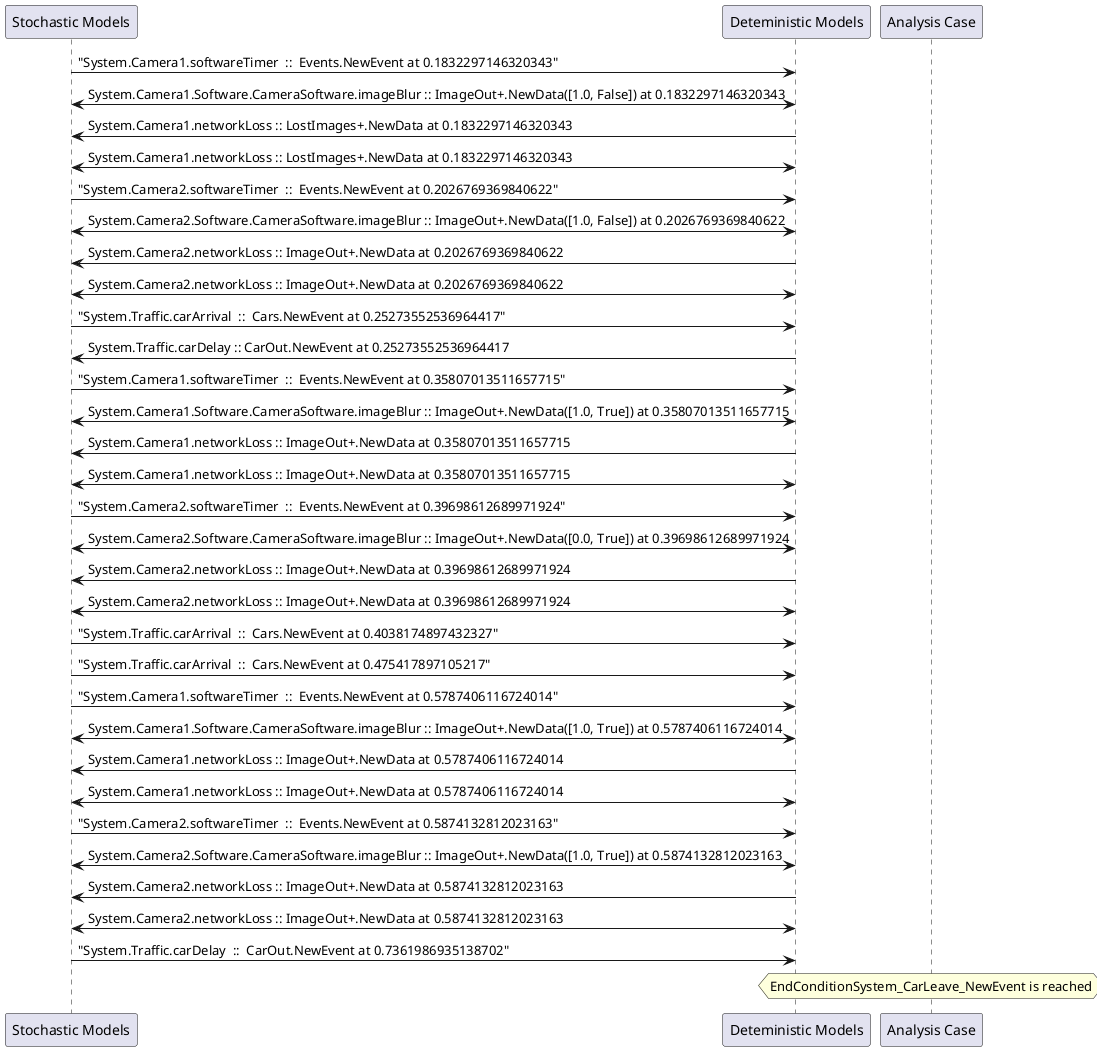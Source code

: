 
	@startuml
	participant "Stochastic Models" as stochmodel
	participant "Deteministic Models" as detmodel
	participant "Analysis Case" as analysis
	{19732_stop} stochmodel -> detmodel : "System.Camera1.softwareTimer  ::  Events.NewEvent at 0.1832297146320343"
detmodel <-> stochmodel : System.Camera1.Software.CameraSoftware.imageBlur :: ImageOut+.NewData([1.0, False]) at 0.1832297146320343
detmodel -> stochmodel : System.Camera1.networkLoss :: LostImages+.NewData at 0.1832297146320343
detmodel <-> stochmodel : System.Camera1.networkLoss :: LostImages+.NewData at 0.1832297146320343
{19747_stop} stochmodel -> detmodel : "System.Camera2.softwareTimer  ::  Events.NewEvent at 0.2026769369840622"
detmodel <-> stochmodel : System.Camera2.Software.CameraSoftware.imageBlur :: ImageOut+.NewData([1.0, False]) at 0.2026769369840622
detmodel -> stochmodel : System.Camera2.networkLoss :: ImageOut+.NewData at 0.2026769369840622
detmodel <-> stochmodel : System.Camera2.networkLoss :: ImageOut+.NewData at 0.2026769369840622
{19763_stop} stochmodel -> detmodel : "System.Traffic.carArrival  ::  Cars.NewEvent at 0.25273552536964417"
{19780_start} detmodel -> stochmodel : System.Traffic.carDelay :: CarOut.NewEvent at 0.25273552536964417
{19733_stop} stochmodel -> detmodel : "System.Camera1.softwareTimer  ::  Events.NewEvent at 0.35807013511657715"
detmodel <-> stochmodel : System.Camera1.Software.CameraSoftware.imageBlur :: ImageOut+.NewData([1.0, True]) at 0.35807013511657715
detmodel -> stochmodel : System.Camera1.networkLoss :: ImageOut+.NewData at 0.35807013511657715
detmodel <-> stochmodel : System.Camera1.networkLoss :: ImageOut+.NewData at 0.35807013511657715
{19748_stop} stochmodel -> detmodel : "System.Camera2.softwareTimer  ::  Events.NewEvent at 0.39698612689971924"
detmodel <-> stochmodel : System.Camera2.Software.CameraSoftware.imageBlur :: ImageOut+.NewData([0.0, True]) at 0.39698612689971924
detmodel -> stochmodel : System.Camera2.networkLoss :: ImageOut+.NewData at 0.39698612689971924
detmodel <-> stochmodel : System.Camera2.networkLoss :: ImageOut+.NewData at 0.39698612689971924
{19764_stop} stochmodel -> detmodel : "System.Traffic.carArrival  ::  Cars.NewEvent at 0.4038174897432327"
{19765_stop} stochmodel -> detmodel : "System.Traffic.carArrival  ::  Cars.NewEvent at 0.475417897105217"
{19734_stop} stochmodel -> detmodel : "System.Camera1.softwareTimer  ::  Events.NewEvent at 0.5787406116724014"
detmodel <-> stochmodel : System.Camera1.Software.CameraSoftware.imageBlur :: ImageOut+.NewData([1.0, True]) at 0.5787406116724014
detmodel -> stochmodel : System.Camera1.networkLoss :: ImageOut+.NewData at 0.5787406116724014
detmodel <-> stochmodel : System.Camera1.networkLoss :: ImageOut+.NewData at 0.5787406116724014
{19749_stop} stochmodel -> detmodel : "System.Camera2.softwareTimer  ::  Events.NewEvent at 0.5874132812023163"
detmodel <-> stochmodel : System.Camera2.Software.CameraSoftware.imageBlur :: ImageOut+.NewData([1.0, True]) at 0.5874132812023163
detmodel -> stochmodel : System.Camera2.networkLoss :: ImageOut+.NewData at 0.5874132812023163
detmodel <-> stochmodel : System.Camera2.networkLoss :: ImageOut+.NewData at 0.5874132812023163
{19780_stop} stochmodel -> detmodel : "System.Traffic.carDelay  ::  CarOut.NewEvent at 0.7361986935138702"
{19780_start} <-> {19780_stop} : delay
hnote over analysis 
EndConditionSystem_CarLeave_NewEvent is reached
endnote
@enduml